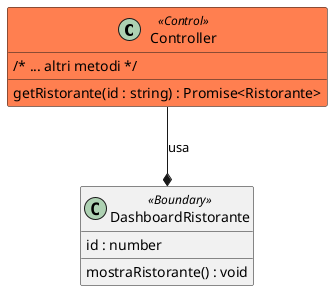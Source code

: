 @startuml


class Controller <<Control>> #coral{
/* ... altri metodi */
getRistorante(id : string) : Promise<Ristorante>
}

class DashboardRistorante <<Boundary>> {
id : number
mostraRistorante() : void
}




Controller --* DashboardRistorante: usa
@enduml
